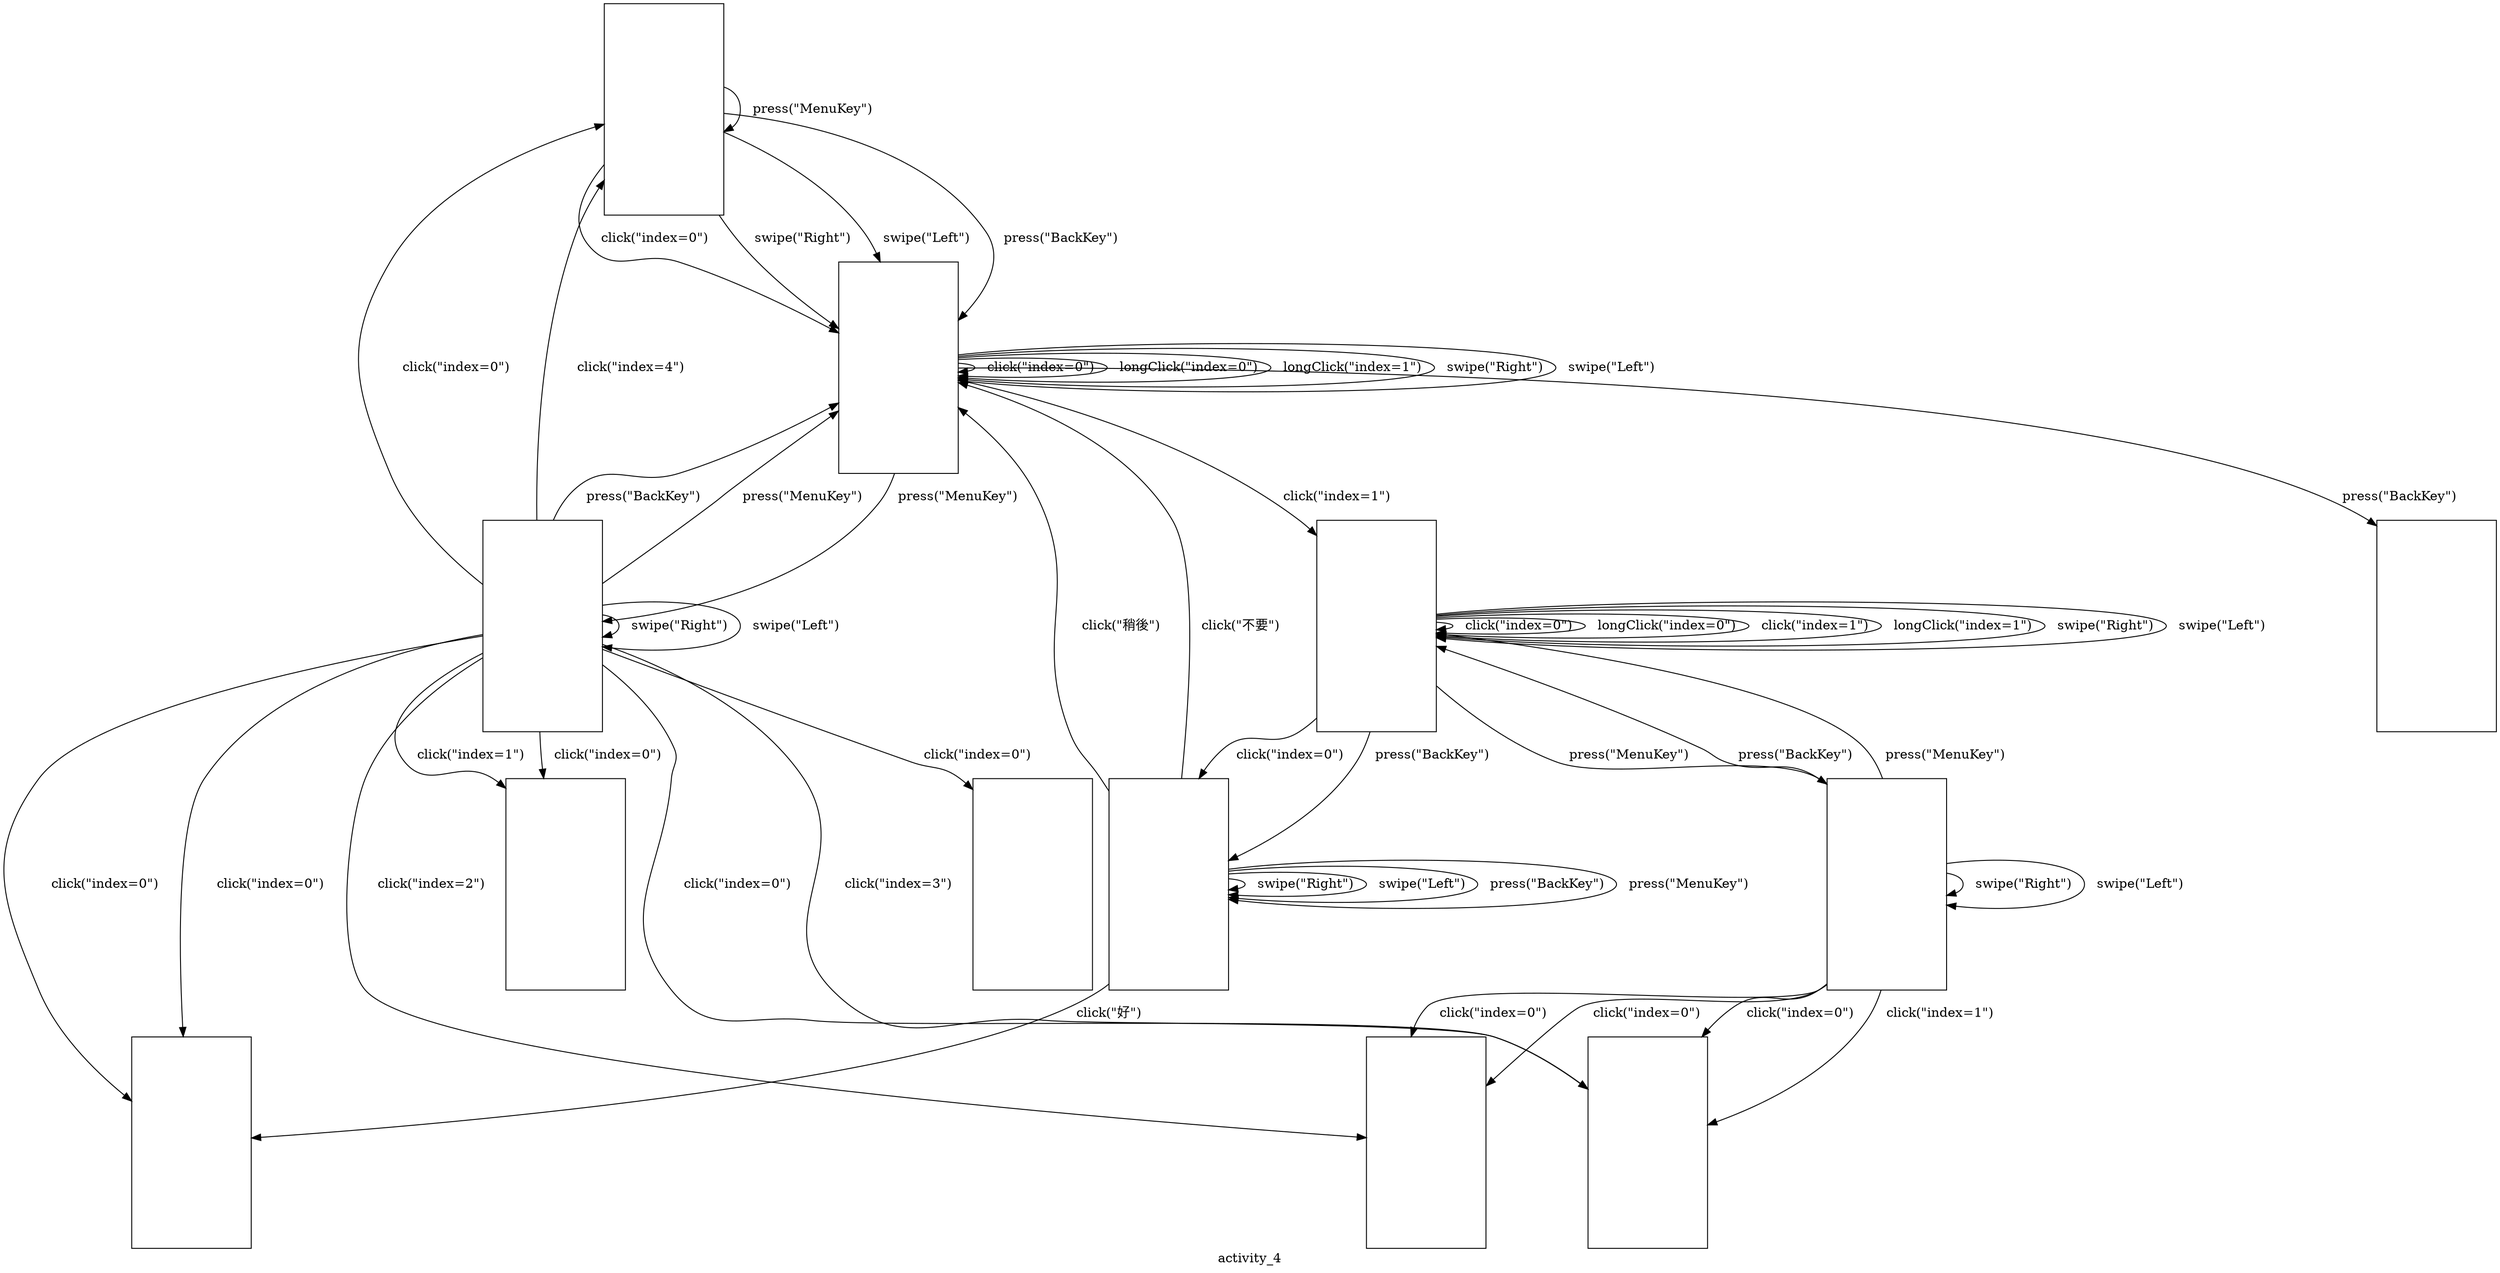 digraph g {
graph [color=red];
imagepath = "C:\Users\Roger\Desktop\workspace\AndroidCrawler\gui_pages\20150622_130951";
label = "   activity_0   ";
state_0 [label="",shape=box,fixedsize=true,width=1.8,height=3.2,image="0.png",URL="0.png"];
label = "   activity_1   ";
state_1 [label="",shape=box,fixedsize=true,width=1.8,height=3.2,image="1.png",URL="1.png"];
state_13 [label="",shape=box,fixedsize=true,width=1.8,height=3.2,image="13.png",URL="13.png"];
state_29 [label="",shape=box,fixedsize=true,width=1.8,height=3.2,image="29.png",URL="29.png"];
label = "   activity_2   ";
state_8 [label="",shape=box,fixedsize=true,width=1.8,height=3.2,image="8.png",URL="8.png"];
state_36 [label="",shape=box,fixedsize=true,width=1.8,height=3.2,image="36.png",URL="36.png"];
label = "   activity_3   ";
state_final [label="",shape=box,fixedsize=true,width=1.8,height=3.2,image="-2.png",URL="-2.png"];
state_14 [label="",shape=box,fixedsize=true,width=1.8,height=3.2,image="14.png",URL="14.png"];
state_16 [label="",shape=box,fixedsize=true,width=1.8,height=3.2,image="16.png",URL="16.png"];
state_21 [label="",shape=box,fixedsize=true,width=1.8,height=3.2,image="21.png",URL="21.png"];
label = "   activity_4   ";
state_15 [label="",shape=box,fixedsize=true,width=1.8,height=3.2,image="15.png",URL="15.png"];
state_17 [label="",shape=box,fixedsize=true,width=1.8,height=3.2,image="17.png",URL="17.png"];
state_0 -> state_0 [label = "   press(\"MenuKey\")   "];
state_0 -> state_1 [label = "   click(\"index=0\")   "];
state_0 -> state_1 [label = "   swipe(\"Right\")   "];
state_0 -> state_1 [label = "   swipe(\"Left\")   "];
state_0 -> state_1 [label = "   press(\"BackKey\")   "];
state_1 -> state_1 [label = "   click(\"index=0\")   "];
state_1 -> state_1 [label = "   longClick(\"index=0\")   "];
state_1 -> state_1 [label = "   longClick(\"index=1\")   "];
state_1 -> state_1 [label = "   swipe(\"Right\")   "];
state_1 -> state_1 [label = "   swipe(\"Left\")   "];
state_1 -> state_13 [label = "   press(\"MenuKey\")   "];
state_1 -> state_8 [label = "   click(\"index=1\")   "];
state_1 -> state_final [label = "   press(\"BackKey\")   "];
state_13 -> state_0 [label = "   click(\"index=0\")   "];
state_13 -> state_0 [label = "   click(\"index=4\")   "];
state_13 -> state_13 [label = "   swipe(\"Right\")   "];
state_13 -> state_13 [label = "   swipe(\"Left\")   "];
state_13 -> state_1 [label = "   press(\"BackKey\")   "];
state_13 -> state_1 [label = "   press(\"MenuKey\")   "];
state_13 -> state_14 [label = "   click(\"index=0\")   "];
state_13 -> state_15 [label = "   click(\"index=0\")   "];
state_13 -> state_16 [label = "   click(\"index=0\")   "];
state_13 -> state_17 [label = "   click(\"index=0\")   "];
state_13 -> state_14 [label = "   click(\"index=0\")   "];
state_13 -> state_15 [label = "   click(\"index=1\")   "];
state_13 -> state_21 [label = "   click(\"index=2\")   "];
state_13 -> state_17 [label = "   click(\"index=3\")   "];
state_8 -> state_8 [label = "   click(\"index=0\")   "];
state_8 -> state_8 [label = "   longClick(\"index=0\")   "];
state_8 -> state_8 [label = "   click(\"index=1\")   "];
state_8 -> state_8 [label = "   longClick(\"index=1\")   "];
state_8 -> state_8 [label = "   swipe(\"Right\")   "];
state_8 -> state_8 [label = "   swipe(\"Left\")   "];
state_8 -> state_36 [label = "   press(\"MenuKey\")   "];
state_8 -> state_29 [label = "   click(\"index=0\")   "];
state_8 -> state_29 [label = "   press(\"BackKey\")   "];
state_36 -> state_36 [label = "   swipe(\"Right\")   "];
state_36 -> state_36 [label = "   swipe(\"Left\")   "];
state_36 -> state_8 [label = "   press(\"BackKey\")   "];
state_36 -> state_8 [label = "   press(\"MenuKey\")   "];
state_36 -> state_21 [label = "   click(\"index=0\")   "];
state_36 -> state_17 [label = "   click(\"index=0\")   "];
state_36 -> state_21 [label = "   click(\"index=0\")   "];
state_36 -> state_17 [label = "   click(\"index=1\")   "];
state_29 -> state_1 [label = "   click(\"稍後\")   "];
state_29 -> state_14 [label = "   click(\"好\")   "];
state_29 -> state_1 [label = "   click(\"不要\")   "];
state_29 -> state_29 [label = "   swipe(\"Right\")   "];
state_29 -> state_29 [label = "   swipe(\"Left\")   "];
state_29 -> state_29 [label = "   press(\"BackKey\")   "];
state_29 -> state_29 [label = "   press(\"MenuKey\")   "];
}
